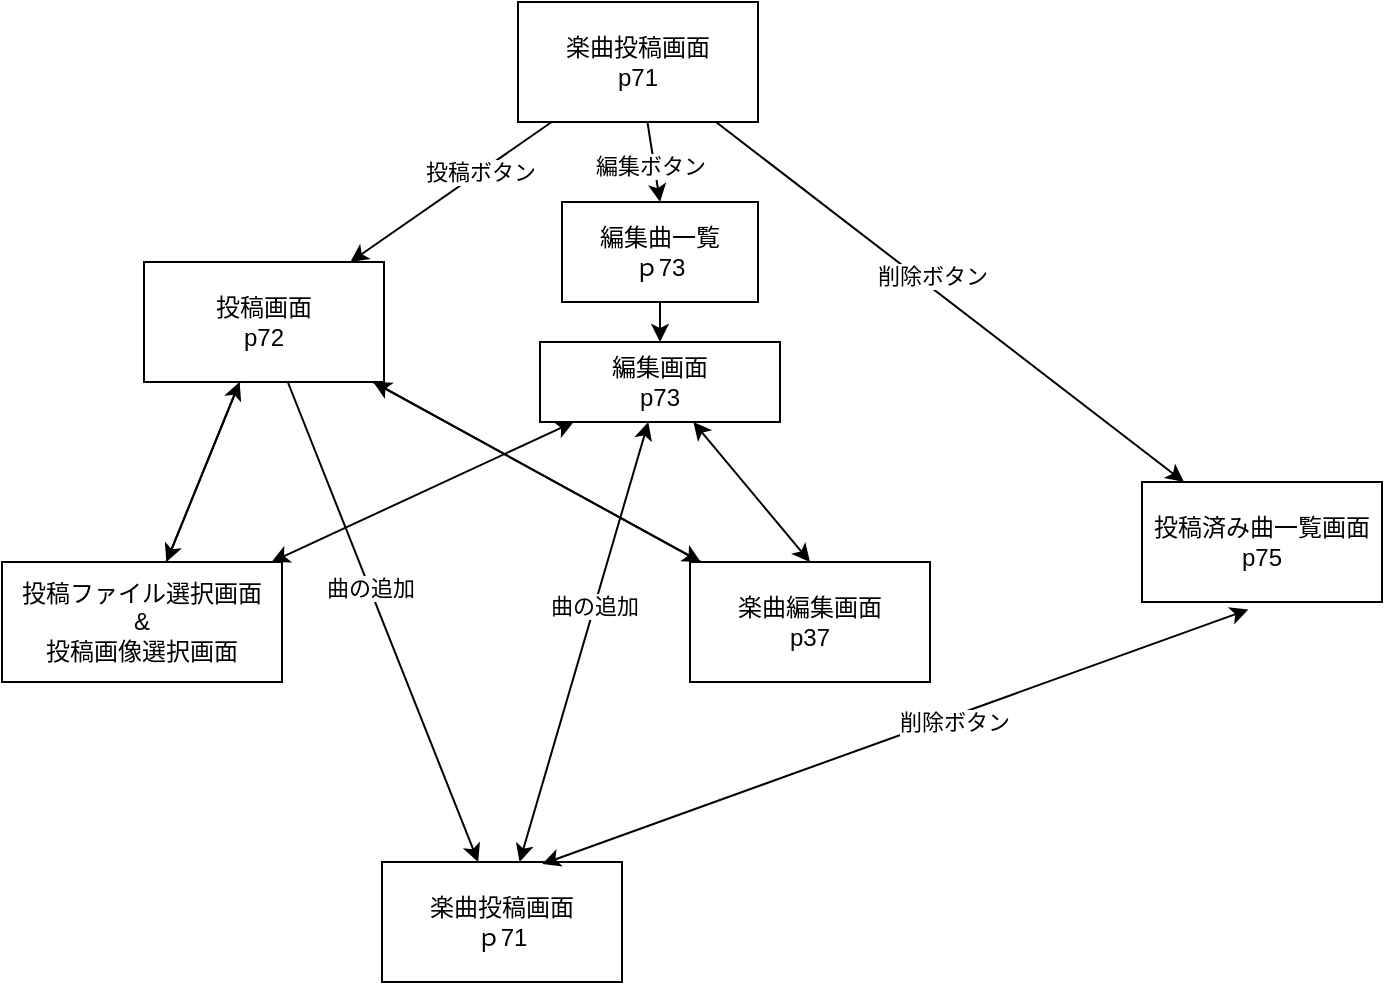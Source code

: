 <mxfile>
    <diagram id="qZYNdlMuRwlERq4sOI2e" name="ページ1">
        <mxGraphModel dx="916" dy="721" grid="1" gridSize="10" guides="1" tooltips="1" connect="1" arrows="1" fold="1" page="1" pageScale="1" pageWidth="827" pageHeight="1169" math="0" shadow="0">
            <root>
                <mxCell id="0"/>
                <mxCell id="1" parent="0"/>
                <mxCell id="8qm7KGSYa4LiNyU_RjUq-4" value="" style="rounded=0;orthogonalLoop=1;jettySize=auto;html=1;endArrow=classic;endFill=1;" parent="1" source="8qm7KGSYa4LiNyU_RjUq-1" target="8qm7KGSYa4LiNyU_RjUq-3" edge="1">
                    <mxGeometry relative="1" as="geometry"/>
                </mxCell>
                <mxCell id="4" value="投稿ボタン" style="edgeLabel;html=1;align=center;verticalAlign=middle;resizable=0;points=[];" parent="8qm7KGSYa4LiNyU_RjUq-4" vertex="1" connectable="0">
                    <mxGeometry x="-0.29" relative="1" as="geometry">
                        <mxPoint as="offset"/>
                    </mxGeometry>
                </mxCell>
                <mxCell id="8qm7KGSYa4LiNyU_RjUq-6" value="" style="edgeStyle=none;rounded=0;orthogonalLoop=1;jettySize=auto;html=1;endArrow=classic;endFill=1;" parent="1" source="8qm7KGSYa4LiNyU_RjUq-1" target="8qm7KGSYa4LiNyU_RjUq-5" edge="1">
                    <mxGeometry relative="1" as="geometry"/>
                </mxCell>
                <mxCell id="2" value="削除ボタン" style="edgeLabel;html=1;align=center;verticalAlign=middle;resizable=0;points=[];" parent="8qm7KGSYa4LiNyU_RjUq-6" vertex="1" connectable="0">
                    <mxGeometry x="-0.103" y="5" relative="1" as="geometry">
                        <mxPoint as="offset"/>
                    </mxGeometry>
                </mxCell>
                <mxCell id="8qm7KGSYa4LiNyU_RjUq-8" value="" style="edgeStyle=none;rounded=0;orthogonalLoop=1;jettySize=auto;html=1;endArrow=classic;endFill=1;entryX=0.5;entryY=0;entryDx=0;entryDy=0;" parent="1" source="8qm7KGSYa4LiNyU_RjUq-1" target="6" edge="1">
                    <mxGeometry relative="1" as="geometry">
                        <mxPoint x="388" y="160" as="targetPoint"/>
                    </mxGeometry>
                </mxCell>
                <mxCell id="3" value="編集ボタン" style="edgeLabel;html=1;align=center;verticalAlign=middle;resizable=0;points=[];" parent="8qm7KGSYa4LiNyU_RjUq-8" vertex="1" connectable="0">
                    <mxGeometry x="-0.429" relative="1" as="geometry">
                        <mxPoint x="-1" y="10" as="offset"/>
                    </mxGeometry>
                </mxCell>
                <mxCell id="8qm7KGSYa4LiNyU_RjUq-1" value="&lt;span&gt;楽曲投稿画面&lt;br&gt;p71&lt;br&gt;&lt;/span&gt;" style="rounded=0;whiteSpace=wrap;html=1;" parent="1" vertex="1">
                    <mxGeometry x="328" y="20" width="120" height="60" as="geometry"/>
                </mxCell>
                <mxCell id="8qm7KGSYa4LiNyU_RjUq-10" value="" style="edgeStyle=none;rounded=0;orthogonalLoop=1;jettySize=auto;html=1;endArrow=classic;endFill=1;" parent="1" source="8qm7KGSYa4LiNyU_RjUq-3" target="8qm7KGSYa4LiNyU_RjUq-9" edge="1">
                    <mxGeometry relative="1" as="geometry"/>
                </mxCell>
                <mxCell id="8qm7KGSYa4LiNyU_RjUq-13" value="" style="edgeStyle=none;rounded=0;orthogonalLoop=1;jettySize=auto;html=1;endArrow=classic;endFill=1;" parent="1" source="8qm7KGSYa4LiNyU_RjUq-3" target="8qm7KGSYa4LiNyU_RjUq-12" edge="1">
                    <mxGeometry relative="1" as="geometry"/>
                </mxCell>
                <mxCell id="8qm7KGSYa4LiNyU_RjUq-17" value="" style="edgeStyle=none;rounded=0;orthogonalLoop=1;jettySize=auto;html=1;endArrow=classic;endFill=1;startArrow=none;startFill=0;" parent="1" source="8qm7KGSYa4LiNyU_RjUq-3" target="8qm7KGSYa4LiNyU_RjUq-16" edge="1">
                    <mxGeometry relative="1" as="geometry"/>
                </mxCell>
                <mxCell id="8qm7KGSYa4LiNyU_RjUq-18" value="曲の追加" style="edgeLabel;html=1;align=center;verticalAlign=middle;resizable=0;points=[];" parent="8qm7KGSYa4LiNyU_RjUq-17" vertex="1" connectable="0">
                    <mxGeometry x="-0.141" relative="1" as="geometry">
                        <mxPoint as="offset"/>
                    </mxGeometry>
                </mxCell>
                <mxCell id="8qm7KGSYa4LiNyU_RjUq-3" value="投稿画面&lt;br&gt;p72" style="rounded=0;whiteSpace=wrap;html=1;" parent="1" vertex="1">
                    <mxGeometry x="141" y="150" width="120" height="60" as="geometry"/>
                </mxCell>
                <mxCell id="8qm7KGSYa4LiNyU_RjUq-5" value="投稿済み曲一覧画面&lt;br&gt;p75" style="rounded=0;whiteSpace=wrap;html=1;" parent="1" vertex="1">
                    <mxGeometry x="640" y="260" width="120" height="60" as="geometry"/>
                </mxCell>
                <mxCell id="8qm7KGSYa4LiNyU_RjUq-25" style="edgeStyle=none;rounded=0;orthogonalLoop=1;jettySize=auto;html=1;startArrow=classic;startFill=1;endArrow=classic;endFill=1;" parent="1" source="8qm7KGSYa4LiNyU_RjUq-7" target="8qm7KGSYa4LiNyU_RjUq-9" edge="1">
                    <mxGeometry relative="1" as="geometry"/>
                </mxCell>
                <mxCell id="8qm7KGSYa4LiNyU_RjUq-26" style="edgeStyle=none;rounded=0;orthogonalLoop=1;jettySize=auto;html=1;entryX=0.5;entryY=0;entryDx=0;entryDy=0;startArrow=classic;startFill=1;endArrow=classic;endFill=1;" parent="1" source="8qm7KGSYa4LiNyU_RjUq-7" target="8qm7KGSYa4LiNyU_RjUq-12" edge="1">
                    <mxGeometry relative="1" as="geometry"/>
                </mxCell>
                <mxCell id="8qm7KGSYa4LiNyU_RjUq-27" style="edgeStyle=none;rounded=0;orthogonalLoop=1;jettySize=auto;html=1;startArrow=classic;startFill=1;endArrow=classic;endFill=1;" parent="1" source="8qm7KGSYa4LiNyU_RjUq-7" target="8qm7KGSYa4LiNyU_RjUq-16" edge="1">
                    <mxGeometry relative="1" as="geometry"/>
                </mxCell>
                <mxCell id="8qm7KGSYa4LiNyU_RjUq-28" value="曲の追加" style="edgeLabel;html=1;align=center;verticalAlign=middle;resizable=0;points=[];" parent="8qm7KGSYa4LiNyU_RjUq-27" vertex="1" connectable="0">
                    <mxGeometry x="-0.166" y="-1" relative="1" as="geometry">
                        <mxPoint as="offset"/>
                    </mxGeometry>
                </mxCell>
                <mxCell id="8qm7KGSYa4LiNyU_RjUq-7" value="編集画面&lt;br&gt;p73" style="whiteSpace=wrap;html=1;rounded=0;" parent="1" vertex="1">
                    <mxGeometry x="339" y="190" width="120" height="40" as="geometry"/>
                </mxCell>
                <mxCell id="8qm7KGSYa4LiNyU_RjUq-15" style="edgeStyle=none;rounded=0;orthogonalLoop=1;jettySize=auto;html=1;endArrow=classic;endFill=1;" parent="1" source="8qm7KGSYa4LiNyU_RjUq-9" target="8qm7KGSYa4LiNyU_RjUq-3" edge="1">
                    <mxGeometry relative="1" as="geometry"/>
                </mxCell>
                <mxCell id="8qm7KGSYa4LiNyU_RjUq-9" value="投稿ファイル選択画面&lt;br&gt;&amp;amp;&lt;br&gt;投稿画像選択画面" style="whiteSpace=wrap;html=1;rounded=0;" parent="1" vertex="1">
                    <mxGeometry x="70" y="300" width="140" height="60" as="geometry"/>
                </mxCell>
                <mxCell id="8qm7KGSYa4LiNyU_RjUq-14" style="edgeStyle=none;rounded=0;orthogonalLoop=1;jettySize=auto;html=1;endArrow=classic;endFill=1;" parent="1" source="8qm7KGSYa4LiNyU_RjUq-12" target="8qm7KGSYa4LiNyU_RjUq-3" edge="1">
                    <mxGeometry relative="1" as="geometry"/>
                </mxCell>
                <mxCell id="8qm7KGSYa4LiNyU_RjUq-12" value="楽曲編集画面&lt;br&gt;p37" style="whiteSpace=wrap;html=1;rounded=0;" parent="1" vertex="1">
                    <mxGeometry x="414" y="300" width="120" height="60" as="geometry"/>
                </mxCell>
                <mxCell id="8qm7KGSYa4LiNyU_RjUq-16" value="楽曲投稿画面&lt;br&gt;ｐ71" style="whiteSpace=wrap;html=1;rounded=0;" parent="1" vertex="1">
                    <mxGeometry x="260" y="450" width="120" height="60" as="geometry"/>
                </mxCell>
                <mxCell id="8qm7KGSYa4LiNyU_RjUq-33" style="edgeStyle=none;rounded=0;orthogonalLoop=1;jettySize=auto;html=1;entryX=0.668;entryY=0.017;entryDx=0;entryDy=0;entryPerimeter=0;startArrow=classic;startFill=1;endArrow=classic;endFill=1;exitX=0.443;exitY=1.063;exitDx=0;exitDy=0;exitPerimeter=0;" parent="1" source="8qm7KGSYa4LiNyU_RjUq-5" target="8qm7KGSYa4LiNyU_RjUq-16" edge="1">
                    <mxGeometry relative="1" as="geometry">
                        <mxPoint x="630" y="350.756" as="sourcePoint"/>
                    </mxGeometry>
                </mxCell>
                <mxCell id="8qm7KGSYa4LiNyU_RjUq-34" value="削除ボタン" style="edgeLabel;html=1;align=center;verticalAlign=middle;resizable=0;points=[];" parent="8qm7KGSYa4LiNyU_RjUq-33" vertex="1" connectable="0">
                    <mxGeometry x="-0.157" y="3" relative="1" as="geometry">
                        <mxPoint as="offset"/>
                    </mxGeometry>
                </mxCell>
                <mxCell id="7" style="rounded=0;orthogonalLoop=1;jettySize=auto;html=1;entryX=0.5;entryY=0;entryDx=0;entryDy=0;" parent="1" source="6" target="8qm7KGSYa4LiNyU_RjUq-7" edge="1">
                    <mxGeometry relative="1" as="geometry"/>
                </mxCell>
                <mxCell id="6" value="編集曲一覧&lt;br&gt;ｐ73" style="rounded=0;whiteSpace=wrap;html=1;" parent="1" vertex="1">
                    <mxGeometry x="350" y="120" width="98" height="50" as="geometry"/>
                </mxCell>
            </root>
        </mxGraphModel>
    </diagram>
</mxfile>